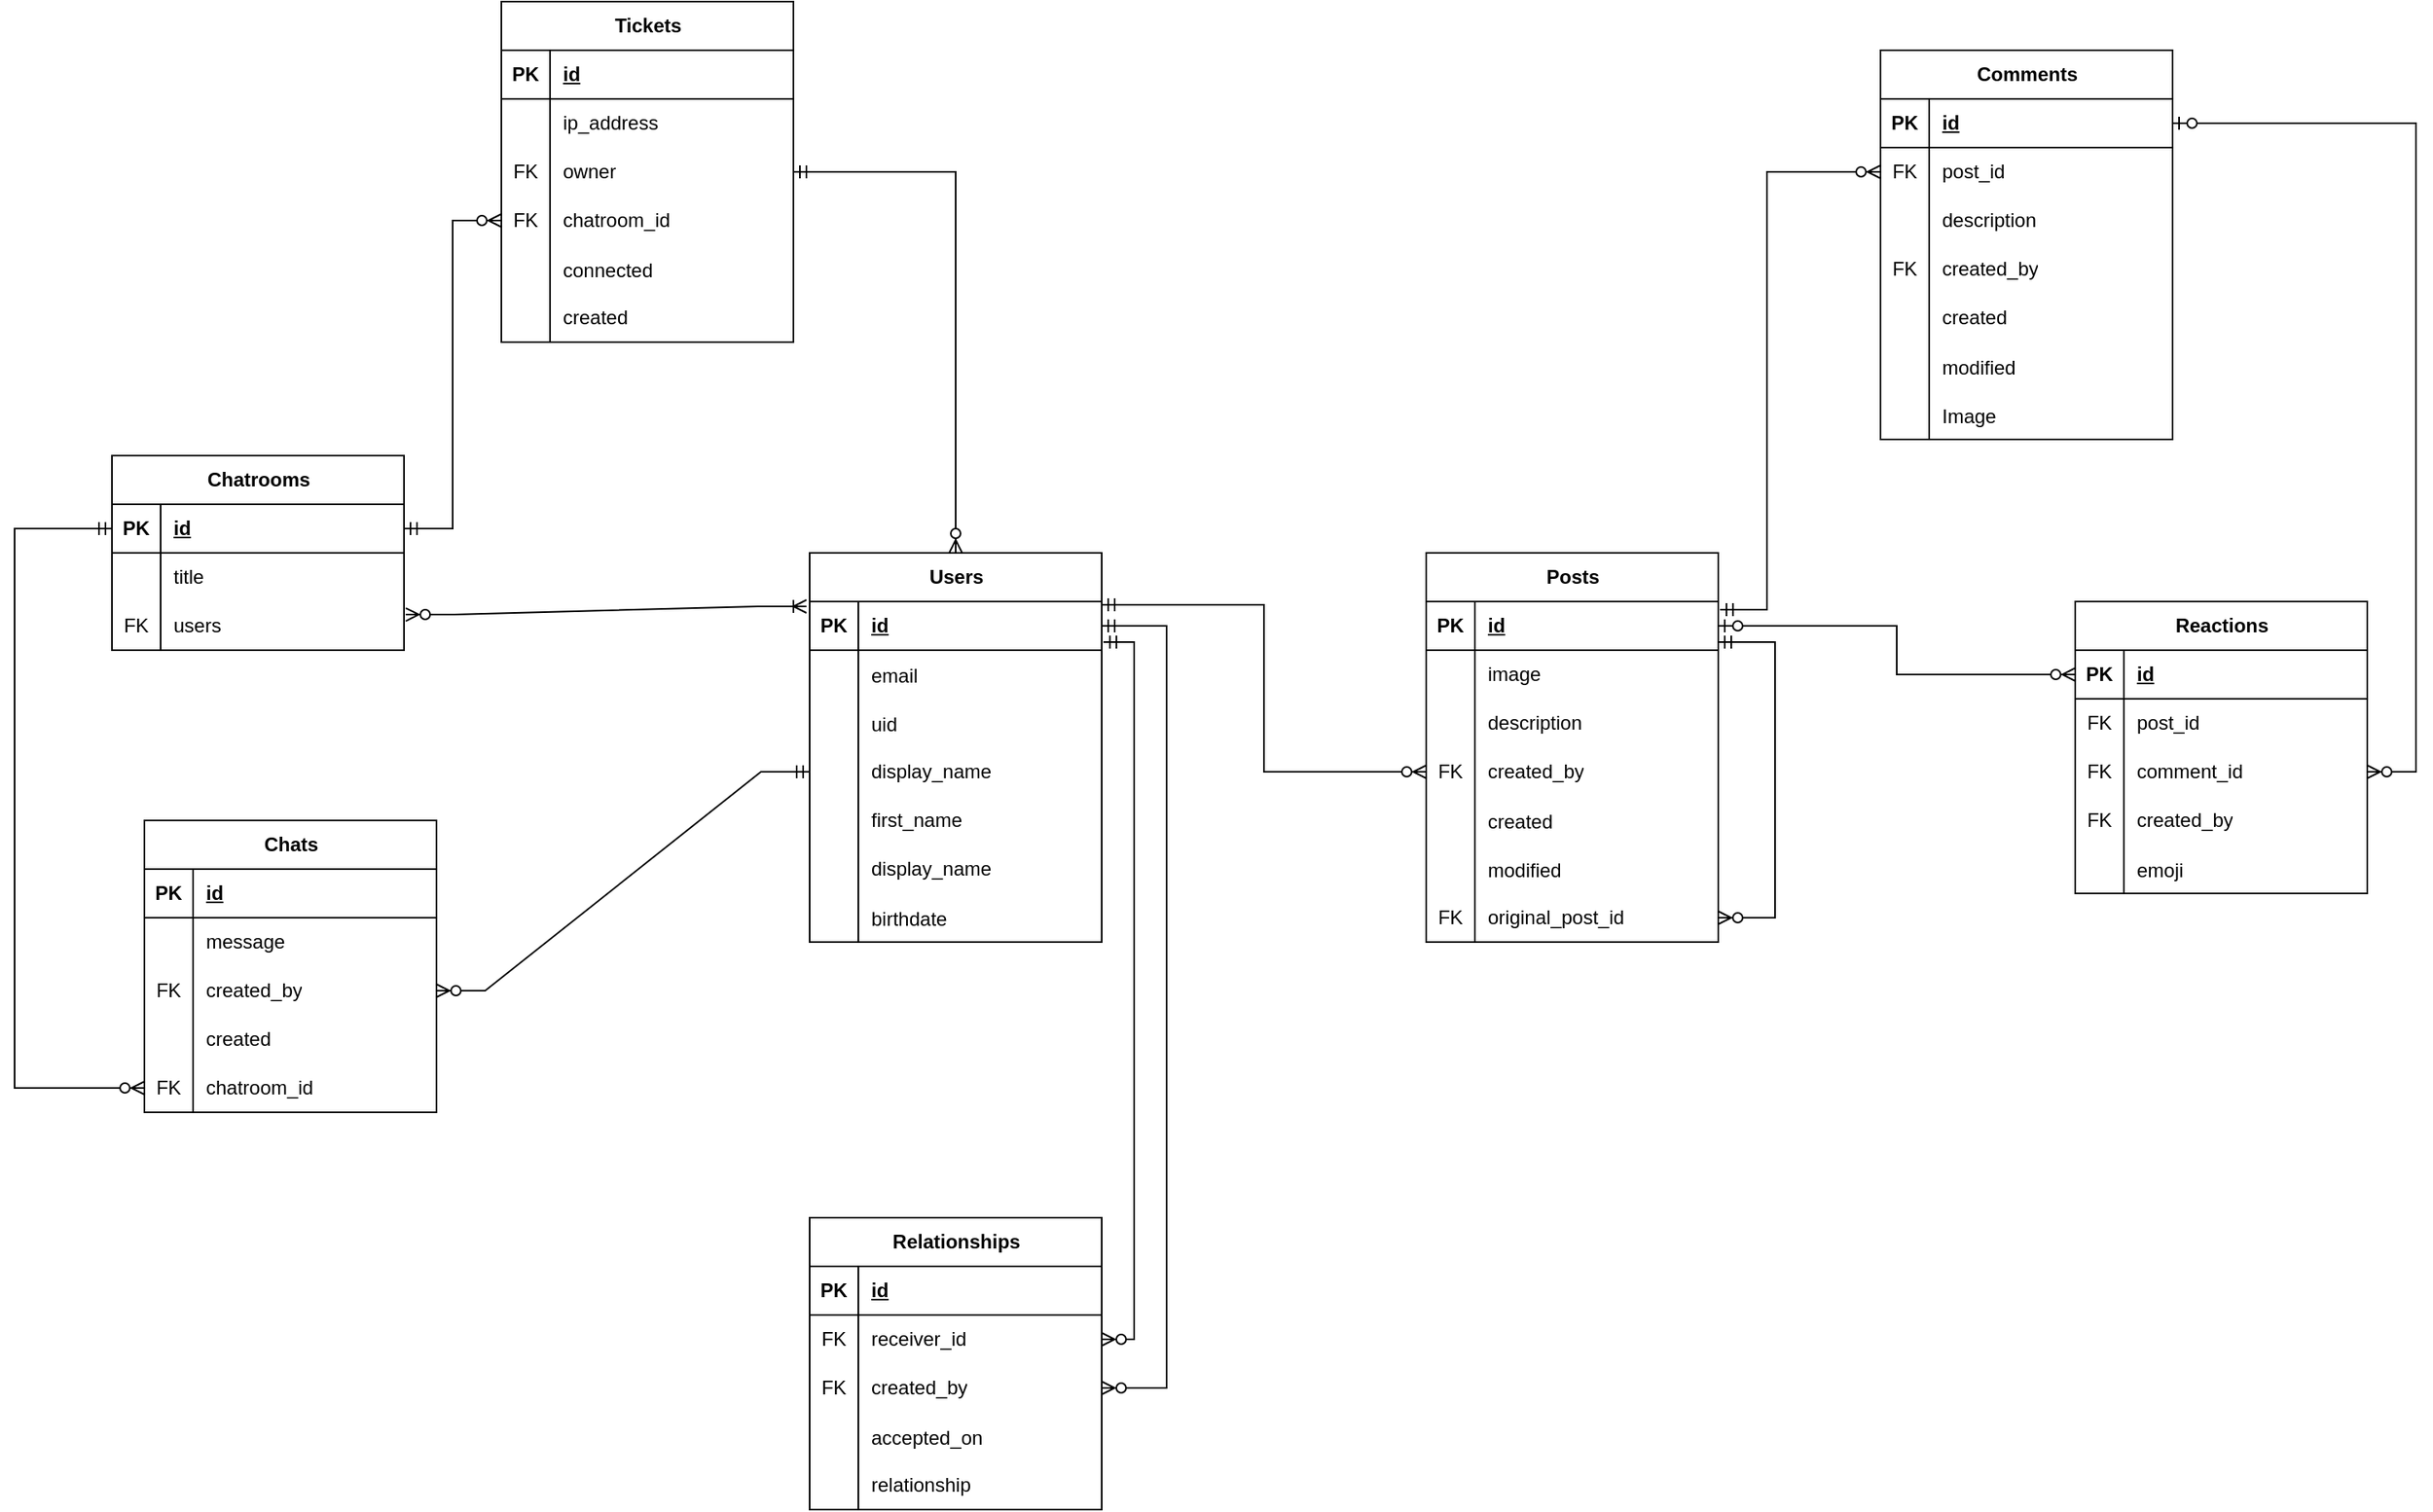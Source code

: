 <mxfile version="22.1.2" type="device">
  <diagram name="Page-1" id="Ls2vxvLF3mPUD2TbKVZc">
    <mxGraphModel dx="2429" dy="1131" grid="1" gridSize="10" guides="1" tooltips="1" connect="1" arrows="1" fold="1" page="1" pageScale="1" pageWidth="827" pageHeight="1169" math="0" shadow="0">
      <root>
        <mxCell id="0" />
        <mxCell id="1" parent="0" />
        <mxCell id="svQ7ZgQsW3y1tHbt9V3D-7" value="Users" style="shape=table;startSize=30;container=1;collapsible=1;childLayout=tableLayout;fixedRows=1;rowLines=0;fontStyle=1;align=center;resizeLast=1;html=1;" parent="1" vertex="1">
          <mxGeometry x="100" y="420" width="180" height="240" as="geometry" />
        </mxCell>
        <mxCell id="svQ7ZgQsW3y1tHbt9V3D-8" value="" style="shape=tableRow;horizontal=0;startSize=0;swimlaneHead=0;swimlaneBody=0;fillColor=none;collapsible=0;dropTarget=0;points=[[0,0.5],[1,0.5]];portConstraint=eastwest;top=0;left=0;right=0;bottom=1;" parent="svQ7ZgQsW3y1tHbt9V3D-7" vertex="1">
          <mxGeometry y="30" width="180" height="30" as="geometry" />
        </mxCell>
        <mxCell id="svQ7ZgQsW3y1tHbt9V3D-9" value="PK" style="shape=partialRectangle;connectable=0;fillColor=none;top=0;left=0;bottom=0;right=0;fontStyle=1;overflow=hidden;whiteSpace=wrap;html=1;" parent="svQ7ZgQsW3y1tHbt9V3D-8" vertex="1">
          <mxGeometry width="30" height="30" as="geometry">
            <mxRectangle width="30" height="30" as="alternateBounds" />
          </mxGeometry>
        </mxCell>
        <mxCell id="svQ7ZgQsW3y1tHbt9V3D-10" value="id" style="shape=partialRectangle;connectable=0;fillColor=none;top=0;left=0;bottom=0;right=0;align=left;spacingLeft=6;fontStyle=5;overflow=hidden;whiteSpace=wrap;html=1;" parent="svQ7ZgQsW3y1tHbt9V3D-8" vertex="1">
          <mxGeometry x="30" width="150" height="30" as="geometry">
            <mxRectangle width="150" height="30" as="alternateBounds" />
          </mxGeometry>
        </mxCell>
        <mxCell id="q0v-x2Xxo6rfgaZJcF8r-1" value="" style="shape=tableRow;horizontal=0;startSize=0;swimlaneHead=0;swimlaneBody=0;fillColor=none;collapsible=0;dropTarget=0;points=[[0,0.5],[1,0.5]];portConstraint=eastwest;top=0;left=0;right=0;bottom=0;" vertex="1" parent="svQ7ZgQsW3y1tHbt9V3D-7">
          <mxGeometry y="60" width="180" height="30" as="geometry" />
        </mxCell>
        <mxCell id="q0v-x2Xxo6rfgaZJcF8r-2" value="" style="shape=partialRectangle;connectable=0;fillColor=none;top=0;left=0;bottom=0;right=0;editable=1;overflow=hidden;" vertex="1" parent="q0v-x2Xxo6rfgaZJcF8r-1">
          <mxGeometry width="30" height="30" as="geometry">
            <mxRectangle width="30" height="30" as="alternateBounds" />
          </mxGeometry>
        </mxCell>
        <mxCell id="q0v-x2Xxo6rfgaZJcF8r-3" value="email" style="shape=partialRectangle;connectable=0;fillColor=none;top=0;left=0;bottom=0;right=0;align=left;spacingLeft=6;overflow=hidden;" vertex="1" parent="q0v-x2Xxo6rfgaZJcF8r-1">
          <mxGeometry x="30" width="150" height="30" as="geometry">
            <mxRectangle width="150" height="30" as="alternateBounds" />
          </mxGeometry>
        </mxCell>
        <mxCell id="q0v-x2Xxo6rfgaZJcF8r-4" value="" style="shape=tableRow;horizontal=0;startSize=0;swimlaneHead=0;swimlaneBody=0;fillColor=none;collapsible=0;dropTarget=0;points=[[0,0.5],[1,0.5]];portConstraint=eastwest;top=0;left=0;right=0;bottom=0;" vertex="1" parent="svQ7ZgQsW3y1tHbt9V3D-7">
          <mxGeometry y="90" width="180" height="30" as="geometry" />
        </mxCell>
        <mxCell id="q0v-x2Xxo6rfgaZJcF8r-5" value="" style="shape=partialRectangle;connectable=0;fillColor=none;top=0;left=0;bottom=0;right=0;editable=1;overflow=hidden;" vertex="1" parent="q0v-x2Xxo6rfgaZJcF8r-4">
          <mxGeometry width="30" height="30" as="geometry">
            <mxRectangle width="30" height="30" as="alternateBounds" />
          </mxGeometry>
        </mxCell>
        <mxCell id="q0v-x2Xxo6rfgaZJcF8r-6" value="uid" style="shape=partialRectangle;connectable=0;fillColor=none;top=0;left=0;bottom=0;right=0;align=left;spacingLeft=6;overflow=hidden;" vertex="1" parent="q0v-x2Xxo6rfgaZJcF8r-4">
          <mxGeometry x="30" width="150" height="30" as="geometry">
            <mxRectangle width="150" height="30" as="alternateBounds" />
          </mxGeometry>
        </mxCell>
        <mxCell id="svQ7ZgQsW3y1tHbt9V3D-11" value="" style="shape=tableRow;horizontal=0;startSize=0;swimlaneHead=0;swimlaneBody=0;fillColor=none;collapsible=0;dropTarget=0;points=[[0,0.5],[1,0.5]];portConstraint=eastwest;top=0;left=0;right=0;bottom=0;" parent="svQ7ZgQsW3y1tHbt9V3D-7" vertex="1">
          <mxGeometry y="120" width="180" height="30" as="geometry" />
        </mxCell>
        <mxCell id="svQ7ZgQsW3y1tHbt9V3D-12" value="" style="shape=partialRectangle;connectable=0;fillColor=none;top=0;left=0;bottom=0;right=0;editable=1;overflow=hidden;whiteSpace=wrap;html=1;" parent="svQ7ZgQsW3y1tHbt9V3D-11" vertex="1">
          <mxGeometry width="30" height="30" as="geometry">
            <mxRectangle width="30" height="30" as="alternateBounds" />
          </mxGeometry>
        </mxCell>
        <mxCell id="svQ7ZgQsW3y1tHbt9V3D-13" value="display_name" style="shape=partialRectangle;connectable=0;fillColor=none;top=0;left=0;bottom=0;right=0;align=left;spacingLeft=6;overflow=hidden;whiteSpace=wrap;html=1;" parent="svQ7ZgQsW3y1tHbt9V3D-11" vertex="1">
          <mxGeometry x="30" width="150" height="30" as="geometry">
            <mxRectangle width="150" height="30" as="alternateBounds" />
          </mxGeometry>
        </mxCell>
        <mxCell id="svQ7ZgQsW3y1tHbt9V3D-14" value="" style="shape=tableRow;horizontal=0;startSize=0;swimlaneHead=0;swimlaneBody=0;fillColor=none;collapsible=0;dropTarget=0;points=[[0,0.5],[1,0.5]];portConstraint=eastwest;top=0;left=0;right=0;bottom=0;" parent="svQ7ZgQsW3y1tHbt9V3D-7" vertex="1">
          <mxGeometry y="150" width="180" height="30" as="geometry" />
        </mxCell>
        <mxCell id="svQ7ZgQsW3y1tHbt9V3D-15" value="" style="shape=partialRectangle;connectable=0;fillColor=none;top=0;left=0;bottom=0;right=0;editable=1;overflow=hidden;whiteSpace=wrap;html=1;" parent="svQ7ZgQsW3y1tHbt9V3D-14" vertex="1">
          <mxGeometry width="30" height="30" as="geometry">
            <mxRectangle width="30" height="30" as="alternateBounds" />
          </mxGeometry>
        </mxCell>
        <mxCell id="svQ7ZgQsW3y1tHbt9V3D-16" value="first_name" style="shape=partialRectangle;connectable=0;fillColor=none;top=0;left=0;bottom=0;right=0;align=left;spacingLeft=6;overflow=hidden;whiteSpace=wrap;html=1;" parent="svQ7ZgQsW3y1tHbt9V3D-14" vertex="1">
          <mxGeometry x="30" width="150" height="30" as="geometry">
            <mxRectangle width="150" height="30" as="alternateBounds" />
          </mxGeometry>
        </mxCell>
        <mxCell id="svQ7ZgQsW3y1tHbt9V3D-17" value="" style="shape=tableRow;horizontal=0;startSize=0;swimlaneHead=0;swimlaneBody=0;fillColor=none;collapsible=0;dropTarget=0;points=[[0,0.5],[1,0.5]];portConstraint=eastwest;top=0;left=0;right=0;bottom=0;" parent="svQ7ZgQsW3y1tHbt9V3D-7" vertex="1">
          <mxGeometry y="180" width="180" height="30" as="geometry" />
        </mxCell>
        <mxCell id="svQ7ZgQsW3y1tHbt9V3D-18" value="" style="shape=partialRectangle;connectable=0;fillColor=none;top=0;left=0;bottom=0;right=0;editable=1;overflow=hidden;whiteSpace=wrap;html=1;" parent="svQ7ZgQsW3y1tHbt9V3D-17" vertex="1">
          <mxGeometry width="30" height="30" as="geometry">
            <mxRectangle width="30" height="30" as="alternateBounds" />
          </mxGeometry>
        </mxCell>
        <mxCell id="svQ7ZgQsW3y1tHbt9V3D-19" value="display_name" style="shape=partialRectangle;connectable=0;fillColor=none;top=0;left=0;bottom=0;right=0;align=left;spacingLeft=6;overflow=hidden;whiteSpace=wrap;html=1;" parent="svQ7ZgQsW3y1tHbt9V3D-17" vertex="1">
          <mxGeometry x="30" width="150" height="30" as="geometry">
            <mxRectangle width="150" height="30" as="alternateBounds" />
          </mxGeometry>
        </mxCell>
        <mxCell id="svQ7ZgQsW3y1tHbt9V3D-85" value="" style="shape=tableRow;horizontal=0;startSize=0;swimlaneHead=0;swimlaneBody=0;fillColor=none;collapsible=0;dropTarget=0;points=[[0,0.5],[1,0.5]];portConstraint=eastwest;top=0;left=0;right=0;bottom=0;" parent="svQ7ZgQsW3y1tHbt9V3D-7" vertex="1">
          <mxGeometry y="210" width="180" height="30" as="geometry" />
        </mxCell>
        <mxCell id="svQ7ZgQsW3y1tHbt9V3D-86" value="" style="shape=partialRectangle;connectable=0;fillColor=none;top=0;left=0;bottom=0;right=0;editable=1;overflow=hidden;" parent="svQ7ZgQsW3y1tHbt9V3D-85" vertex="1">
          <mxGeometry width="30" height="30" as="geometry">
            <mxRectangle width="30" height="30" as="alternateBounds" />
          </mxGeometry>
        </mxCell>
        <mxCell id="svQ7ZgQsW3y1tHbt9V3D-87" value="birthdate" style="shape=partialRectangle;connectable=0;fillColor=none;top=0;left=0;bottom=0;right=0;align=left;spacingLeft=6;overflow=hidden;" parent="svQ7ZgQsW3y1tHbt9V3D-85" vertex="1">
          <mxGeometry x="30" width="150" height="30" as="geometry">
            <mxRectangle width="150" height="30" as="alternateBounds" />
          </mxGeometry>
        </mxCell>
        <mxCell id="svQ7ZgQsW3y1tHbt9V3D-20" value="Posts" style="shape=table;startSize=30;container=1;collapsible=1;childLayout=tableLayout;fixedRows=1;rowLines=0;fontStyle=1;align=center;resizeLast=1;html=1;" parent="1" vertex="1">
          <mxGeometry x="480" y="420" width="180" height="240" as="geometry" />
        </mxCell>
        <mxCell id="svQ7ZgQsW3y1tHbt9V3D-21" value="" style="shape=tableRow;horizontal=0;startSize=0;swimlaneHead=0;swimlaneBody=0;fillColor=none;collapsible=0;dropTarget=0;points=[[0,0.5],[1,0.5]];portConstraint=eastwest;top=0;left=0;right=0;bottom=1;" parent="svQ7ZgQsW3y1tHbt9V3D-20" vertex="1">
          <mxGeometry y="30" width="180" height="30" as="geometry" />
        </mxCell>
        <mxCell id="svQ7ZgQsW3y1tHbt9V3D-22" value="PK" style="shape=partialRectangle;connectable=0;fillColor=none;top=0;left=0;bottom=0;right=0;fontStyle=1;overflow=hidden;whiteSpace=wrap;html=1;" parent="svQ7ZgQsW3y1tHbt9V3D-21" vertex="1">
          <mxGeometry width="30" height="30" as="geometry">
            <mxRectangle width="30" height="30" as="alternateBounds" />
          </mxGeometry>
        </mxCell>
        <mxCell id="svQ7ZgQsW3y1tHbt9V3D-23" value="id" style="shape=partialRectangle;connectable=0;fillColor=none;top=0;left=0;bottom=0;right=0;align=left;spacingLeft=6;fontStyle=5;overflow=hidden;whiteSpace=wrap;html=1;" parent="svQ7ZgQsW3y1tHbt9V3D-21" vertex="1">
          <mxGeometry x="30" width="150" height="30" as="geometry">
            <mxRectangle width="150" height="30" as="alternateBounds" />
          </mxGeometry>
        </mxCell>
        <mxCell id="svQ7ZgQsW3y1tHbt9V3D-24" value="" style="shape=tableRow;horizontal=0;startSize=0;swimlaneHead=0;swimlaneBody=0;fillColor=none;collapsible=0;dropTarget=0;points=[[0,0.5],[1,0.5]];portConstraint=eastwest;top=0;left=0;right=0;bottom=0;" parent="svQ7ZgQsW3y1tHbt9V3D-20" vertex="1">
          <mxGeometry y="60" width="180" height="30" as="geometry" />
        </mxCell>
        <mxCell id="svQ7ZgQsW3y1tHbt9V3D-25" value="" style="shape=partialRectangle;connectable=0;fillColor=none;top=0;left=0;bottom=0;right=0;editable=1;overflow=hidden;whiteSpace=wrap;html=1;" parent="svQ7ZgQsW3y1tHbt9V3D-24" vertex="1">
          <mxGeometry width="30" height="30" as="geometry">
            <mxRectangle width="30" height="30" as="alternateBounds" />
          </mxGeometry>
        </mxCell>
        <mxCell id="svQ7ZgQsW3y1tHbt9V3D-26" value="image" style="shape=partialRectangle;connectable=0;fillColor=none;top=0;left=0;bottom=0;right=0;align=left;spacingLeft=6;overflow=hidden;whiteSpace=wrap;html=1;" parent="svQ7ZgQsW3y1tHbt9V3D-24" vertex="1">
          <mxGeometry x="30" width="150" height="30" as="geometry">
            <mxRectangle width="150" height="30" as="alternateBounds" />
          </mxGeometry>
        </mxCell>
        <mxCell id="svQ7ZgQsW3y1tHbt9V3D-27" value="" style="shape=tableRow;horizontal=0;startSize=0;swimlaneHead=0;swimlaneBody=0;fillColor=none;collapsible=0;dropTarget=0;points=[[0,0.5],[1,0.5]];portConstraint=eastwest;top=0;left=0;right=0;bottom=0;" parent="svQ7ZgQsW3y1tHbt9V3D-20" vertex="1">
          <mxGeometry y="90" width="180" height="30" as="geometry" />
        </mxCell>
        <mxCell id="svQ7ZgQsW3y1tHbt9V3D-28" value="" style="shape=partialRectangle;connectable=0;fillColor=none;top=0;left=0;bottom=0;right=0;editable=1;overflow=hidden;whiteSpace=wrap;html=1;" parent="svQ7ZgQsW3y1tHbt9V3D-27" vertex="1">
          <mxGeometry width="30" height="30" as="geometry">
            <mxRectangle width="30" height="30" as="alternateBounds" />
          </mxGeometry>
        </mxCell>
        <mxCell id="svQ7ZgQsW3y1tHbt9V3D-29" value="description" style="shape=partialRectangle;connectable=0;fillColor=none;top=0;left=0;bottom=0;right=0;align=left;spacingLeft=6;overflow=hidden;whiteSpace=wrap;html=1;" parent="svQ7ZgQsW3y1tHbt9V3D-27" vertex="1">
          <mxGeometry x="30" width="150" height="30" as="geometry">
            <mxRectangle width="150" height="30" as="alternateBounds" />
          </mxGeometry>
        </mxCell>
        <mxCell id="svQ7ZgQsW3y1tHbt9V3D-103" value="" style="shape=tableRow;horizontal=0;startSize=0;swimlaneHead=0;swimlaneBody=0;fillColor=none;collapsible=0;dropTarget=0;points=[[0,0.5],[1,0.5]];portConstraint=eastwest;top=0;left=0;right=0;bottom=0;" parent="svQ7ZgQsW3y1tHbt9V3D-20" vertex="1">
          <mxGeometry y="120" width="180" height="30" as="geometry" />
        </mxCell>
        <mxCell id="svQ7ZgQsW3y1tHbt9V3D-104" value="FK" style="shape=partialRectangle;connectable=0;fillColor=none;top=0;left=0;bottom=0;right=0;fontStyle=0;overflow=hidden;whiteSpace=wrap;html=1;" parent="svQ7ZgQsW3y1tHbt9V3D-103" vertex="1">
          <mxGeometry width="30" height="30" as="geometry">
            <mxRectangle width="30" height="30" as="alternateBounds" />
          </mxGeometry>
        </mxCell>
        <mxCell id="svQ7ZgQsW3y1tHbt9V3D-105" value="created_by" style="shape=partialRectangle;connectable=0;fillColor=none;top=0;left=0;bottom=0;right=0;align=left;spacingLeft=6;fontStyle=0;overflow=hidden;whiteSpace=wrap;html=1;" parent="svQ7ZgQsW3y1tHbt9V3D-103" vertex="1">
          <mxGeometry x="30" width="150" height="30" as="geometry">
            <mxRectangle width="150" height="30" as="alternateBounds" />
          </mxGeometry>
        </mxCell>
        <mxCell id="svQ7ZgQsW3y1tHbt9V3D-113" value="" style="shape=tableRow;horizontal=0;startSize=0;swimlaneHead=0;swimlaneBody=0;fillColor=none;collapsible=0;dropTarget=0;points=[[0,0.5],[1,0.5]];portConstraint=eastwest;top=0;left=0;right=0;bottom=0;" parent="svQ7ZgQsW3y1tHbt9V3D-20" vertex="1">
          <mxGeometry y="150" width="180" height="30" as="geometry" />
        </mxCell>
        <mxCell id="svQ7ZgQsW3y1tHbt9V3D-114" value="" style="shape=partialRectangle;connectable=0;fillColor=none;top=0;left=0;bottom=0;right=0;editable=1;overflow=hidden;" parent="svQ7ZgQsW3y1tHbt9V3D-113" vertex="1">
          <mxGeometry width="30" height="30" as="geometry">
            <mxRectangle width="30" height="30" as="alternateBounds" />
          </mxGeometry>
        </mxCell>
        <mxCell id="svQ7ZgQsW3y1tHbt9V3D-115" value="created" style="shape=partialRectangle;connectable=0;fillColor=none;top=0;left=0;bottom=0;right=0;align=left;spacingLeft=6;overflow=hidden;" parent="svQ7ZgQsW3y1tHbt9V3D-113" vertex="1">
          <mxGeometry x="30" width="150" height="30" as="geometry">
            <mxRectangle width="150" height="30" as="alternateBounds" />
          </mxGeometry>
        </mxCell>
        <mxCell id="svQ7ZgQsW3y1tHbt9V3D-116" value="" style="shape=tableRow;horizontal=0;startSize=0;swimlaneHead=0;swimlaneBody=0;fillColor=none;collapsible=0;dropTarget=0;points=[[0,0.5],[1,0.5]];portConstraint=eastwest;top=0;left=0;right=0;bottom=0;" parent="svQ7ZgQsW3y1tHbt9V3D-20" vertex="1">
          <mxGeometry y="180" width="180" height="30" as="geometry" />
        </mxCell>
        <mxCell id="svQ7ZgQsW3y1tHbt9V3D-117" value="" style="shape=partialRectangle;connectable=0;fillColor=none;top=0;left=0;bottom=0;right=0;editable=1;overflow=hidden;" parent="svQ7ZgQsW3y1tHbt9V3D-116" vertex="1">
          <mxGeometry width="30" height="30" as="geometry">
            <mxRectangle width="30" height="30" as="alternateBounds" />
          </mxGeometry>
        </mxCell>
        <mxCell id="svQ7ZgQsW3y1tHbt9V3D-118" value="modified" style="shape=partialRectangle;connectable=0;fillColor=none;top=0;left=0;bottom=0;right=0;align=left;spacingLeft=6;overflow=hidden;" parent="svQ7ZgQsW3y1tHbt9V3D-116" vertex="1">
          <mxGeometry x="30" width="150" height="30" as="geometry">
            <mxRectangle width="150" height="30" as="alternateBounds" />
          </mxGeometry>
        </mxCell>
        <mxCell id="vN83RF1Jia2R7URb5gp9-1" value="" style="shape=tableRow;horizontal=0;startSize=0;swimlaneHead=0;swimlaneBody=0;fillColor=none;collapsible=0;dropTarget=0;points=[[0,0.5],[1,0.5]];portConstraint=eastwest;top=0;left=0;right=0;bottom=0;" parent="svQ7ZgQsW3y1tHbt9V3D-20" vertex="1">
          <mxGeometry y="210" width="180" height="30" as="geometry" />
        </mxCell>
        <mxCell id="vN83RF1Jia2R7URb5gp9-2" value="FK" style="shape=partialRectangle;connectable=0;fillColor=none;top=0;left=0;bottom=0;right=0;fontStyle=0;overflow=hidden;whiteSpace=wrap;html=1;" parent="vN83RF1Jia2R7URb5gp9-1" vertex="1">
          <mxGeometry width="30" height="30" as="geometry">
            <mxRectangle width="30" height="30" as="alternateBounds" />
          </mxGeometry>
        </mxCell>
        <mxCell id="vN83RF1Jia2R7URb5gp9-3" value="original_post_id" style="shape=partialRectangle;connectable=0;fillColor=none;top=0;left=0;bottom=0;right=0;align=left;spacingLeft=6;fontStyle=0;overflow=hidden;whiteSpace=wrap;html=1;" parent="vN83RF1Jia2R7URb5gp9-1" vertex="1">
          <mxGeometry x="30" width="150" height="30" as="geometry">
            <mxRectangle width="150" height="30" as="alternateBounds" />
          </mxGeometry>
        </mxCell>
        <mxCell id="vN83RF1Jia2R7URb5gp9-4" value="" style="fontSize=12;html=1;endArrow=ERzeroToMany;startArrow=ERmandOne;rounded=0;exitX=1;exitY=0.833;exitDx=0;exitDy=0;edgeStyle=elbowEdgeStyle;entryX=1;entryY=0.5;entryDx=0;entryDy=0;exitPerimeter=0;" parent="svQ7ZgQsW3y1tHbt9V3D-20" source="svQ7ZgQsW3y1tHbt9V3D-21" target="vN83RF1Jia2R7URb5gp9-1" edge="1">
          <mxGeometry width="100" height="100" relative="1" as="geometry">
            <mxPoint x="175" y="60" as="sourcePoint" />
            <mxPoint x="310" y="130" as="targetPoint" />
            <Array as="points">
              <mxPoint x="215" y="140" />
            </Array>
          </mxGeometry>
        </mxCell>
        <mxCell id="svQ7ZgQsW3y1tHbt9V3D-33" value="Relationships" style="shape=table;startSize=30;container=1;collapsible=1;childLayout=tableLayout;fixedRows=1;rowLines=0;fontStyle=1;align=center;resizeLast=1;html=1;" parent="1" vertex="1">
          <mxGeometry x="100" y="830" width="180" height="180" as="geometry" />
        </mxCell>
        <mxCell id="svQ7ZgQsW3y1tHbt9V3D-34" value="" style="shape=tableRow;horizontal=0;startSize=0;swimlaneHead=0;swimlaneBody=0;fillColor=none;collapsible=0;dropTarget=0;points=[[0,0.5],[1,0.5]];portConstraint=eastwest;top=0;left=0;right=0;bottom=1;" parent="svQ7ZgQsW3y1tHbt9V3D-33" vertex="1">
          <mxGeometry y="30" width="180" height="30" as="geometry" />
        </mxCell>
        <mxCell id="svQ7ZgQsW3y1tHbt9V3D-35" value="PK" style="shape=partialRectangle;connectable=0;fillColor=none;top=0;left=0;bottom=0;right=0;fontStyle=1;overflow=hidden;whiteSpace=wrap;html=1;" parent="svQ7ZgQsW3y1tHbt9V3D-34" vertex="1">
          <mxGeometry width="30" height="30" as="geometry">
            <mxRectangle width="30" height="30" as="alternateBounds" />
          </mxGeometry>
        </mxCell>
        <mxCell id="svQ7ZgQsW3y1tHbt9V3D-36" value="id" style="shape=partialRectangle;connectable=0;fillColor=none;top=0;left=0;bottom=0;right=0;align=left;spacingLeft=6;fontStyle=5;overflow=hidden;whiteSpace=wrap;html=1;" parent="svQ7ZgQsW3y1tHbt9V3D-34" vertex="1">
          <mxGeometry x="30" width="150" height="30" as="geometry">
            <mxRectangle width="150" height="30" as="alternateBounds" />
          </mxGeometry>
        </mxCell>
        <mxCell id="svQ7ZgQsW3y1tHbt9V3D-91" value="" style="shape=tableRow;horizontal=0;startSize=0;swimlaneHead=0;swimlaneBody=0;fillColor=none;collapsible=0;dropTarget=0;points=[[0,0.5],[1,0.5]];portConstraint=eastwest;top=0;left=0;right=0;bottom=0;" parent="svQ7ZgQsW3y1tHbt9V3D-33" vertex="1">
          <mxGeometry y="60" width="180" height="30" as="geometry" />
        </mxCell>
        <mxCell id="svQ7ZgQsW3y1tHbt9V3D-92" value="FK" style="shape=partialRectangle;connectable=0;fillColor=none;top=0;left=0;bottom=0;right=0;fontStyle=0;overflow=hidden;whiteSpace=wrap;html=1;" parent="svQ7ZgQsW3y1tHbt9V3D-91" vertex="1">
          <mxGeometry width="30" height="30" as="geometry">
            <mxRectangle width="30" height="30" as="alternateBounds" />
          </mxGeometry>
        </mxCell>
        <mxCell id="svQ7ZgQsW3y1tHbt9V3D-93" value="receiver_id" style="shape=partialRectangle;connectable=0;fillColor=none;top=0;left=0;bottom=0;right=0;align=left;spacingLeft=6;fontStyle=0;overflow=hidden;whiteSpace=wrap;html=1;" parent="svQ7ZgQsW3y1tHbt9V3D-91" vertex="1">
          <mxGeometry x="30" width="150" height="30" as="geometry">
            <mxRectangle width="150" height="30" as="alternateBounds" />
          </mxGeometry>
        </mxCell>
        <mxCell id="svQ7ZgQsW3y1tHbt9V3D-94" value="" style="shape=tableRow;horizontal=0;startSize=0;swimlaneHead=0;swimlaneBody=0;fillColor=none;collapsible=0;dropTarget=0;points=[[0,0.5],[1,0.5]];portConstraint=eastwest;top=0;left=0;right=0;bottom=0;" parent="svQ7ZgQsW3y1tHbt9V3D-33" vertex="1">
          <mxGeometry y="90" width="180" height="30" as="geometry" />
        </mxCell>
        <mxCell id="svQ7ZgQsW3y1tHbt9V3D-95" value="FK" style="shape=partialRectangle;connectable=0;fillColor=none;top=0;left=0;bottom=0;right=0;fontStyle=0;overflow=hidden;whiteSpace=wrap;html=1;" parent="svQ7ZgQsW3y1tHbt9V3D-94" vertex="1">
          <mxGeometry width="30" height="30" as="geometry">
            <mxRectangle width="30" height="30" as="alternateBounds" />
          </mxGeometry>
        </mxCell>
        <mxCell id="svQ7ZgQsW3y1tHbt9V3D-96" value="created_by" style="shape=partialRectangle;connectable=0;fillColor=none;top=0;left=0;bottom=0;right=0;align=left;spacingLeft=6;fontStyle=0;overflow=hidden;whiteSpace=wrap;html=1;" parent="svQ7ZgQsW3y1tHbt9V3D-94" vertex="1">
          <mxGeometry x="30" width="150" height="30" as="geometry">
            <mxRectangle width="150" height="30" as="alternateBounds" />
          </mxGeometry>
        </mxCell>
        <mxCell id="svQ7ZgQsW3y1tHbt9V3D-110" value="" style="shape=tableRow;horizontal=0;startSize=0;swimlaneHead=0;swimlaneBody=0;fillColor=none;collapsible=0;dropTarget=0;points=[[0,0.5],[1,0.5]];portConstraint=eastwest;top=0;left=0;right=0;bottom=0;" parent="svQ7ZgQsW3y1tHbt9V3D-33" vertex="1">
          <mxGeometry y="120" width="180" height="30" as="geometry" />
        </mxCell>
        <mxCell id="svQ7ZgQsW3y1tHbt9V3D-111" value="" style="shape=partialRectangle;connectable=0;fillColor=none;top=0;left=0;bottom=0;right=0;editable=1;overflow=hidden;" parent="svQ7ZgQsW3y1tHbt9V3D-110" vertex="1">
          <mxGeometry width="30" height="30" as="geometry">
            <mxRectangle width="30" height="30" as="alternateBounds" />
          </mxGeometry>
        </mxCell>
        <mxCell id="svQ7ZgQsW3y1tHbt9V3D-112" value="accepted_on" style="shape=partialRectangle;connectable=0;fillColor=none;top=0;left=0;bottom=0;right=0;align=left;spacingLeft=6;overflow=hidden;" parent="svQ7ZgQsW3y1tHbt9V3D-110" vertex="1">
          <mxGeometry x="30" width="150" height="30" as="geometry">
            <mxRectangle width="150" height="30" as="alternateBounds" />
          </mxGeometry>
        </mxCell>
        <mxCell id="svQ7ZgQsW3y1tHbt9V3D-43" value="" style="shape=tableRow;horizontal=0;startSize=0;swimlaneHead=0;swimlaneBody=0;fillColor=none;collapsible=0;dropTarget=0;points=[[0,0.5],[1,0.5]];portConstraint=eastwest;top=0;left=0;right=0;bottom=0;" parent="svQ7ZgQsW3y1tHbt9V3D-33" vertex="1">
          <mxGeometry y="150" width="180" height="30" as="geometry" />
        </mxCell>
        <mxCell id="svQ7ZgQsW3y1tHbt9V3D-44" value="" style="shape=partialRectangle;connectable=0;fillColor=none;top=0;left=0;bottom=0;right=0;editable=1;overflow=hidden;whiteSpace=wrap;html=1;" parent="svQ7ZgQsW3y1tHbt9V3D-43" vertex="1">
          <mxGeometry width="30" height="30" as="geometry">
            <mxRectangle width="30" height="30" as="alternateBounds" />
          </mxGeometry>
        </mxCell>
        <mxCell id="svQ7ZgQsW3y1tHbt9V3D-45" value="relationship" style="shape=partialRectangle;connectable=0;fillColor=none;top=0;left=0;bottom=0;right=0;align=left;spacingLeft=6;overflow=hidden;whiteSpace=wrap;html=1;" parent="svQ7ZgQsW3y1tHbt9V3D-43" vertex="1">
          <mxGeometry x="30" width="150" height="30" as="geometry">
            <mxRectangle width="150" height="30" as="alternateBounds" />
          </mxGeometry>
        </mxCell>
        <mxCell id="svQ7ZgQsW3y1tHbt9V3D-46" value="Comments" style="shape=table;startSize=30;container=1;collapsible=1;childLayout=tableLayout;fixedRows=1;rowLines=0;fontStyle=1;align=center;resizeLast=1;html=1;" parent="1" vertex="1">
          <mxGeometry x="760" y="110" width="180" height="240" as="geometry" />
        </mxCell>
        <mxCell id="svQ7ZgQsW3y1tHbt9V3D-47" value="" style="shape=tableRow;horizontal=0;startSize=0;swimlaneHead=0;swimlaneBody=0;fillColor=none;collapsible=0;dropTarget=0;points=[[0,0.5],[1,0.5]];portConstraint=eastwest;top=0;left=0;right=0;bottom=1;" parent="svQ7ZgQsW3y1tHbt9V3D-46" vertex="1">
          <mxGeometry y="30" width="180" height="30" as="geometry" />
        </mxCell>
        <mxCell id="svQ7ZgQsW3y1tHbt9V3D-48" value="PK" style="shape=partialRectangle;connectable=0;fillColor=none;top=0;left=0;bottom=0;right=0;fontStyle=1;overflow=hidden;whiteSpace=wrap;html=1;" parent="svQ7ZgQsW3y1tHbt9V3D-47" vertex="1">
          <mxGeometry width="30" height="30" as="geometry">
            <mxRectangle width="30" height="30" as="alternateBounds" />
          </mxGeometry>
        </mxCell>
        <mxCell id="svQ7ZgQsW3y1tHbt9V3D-49" value="id" style="shape=partialRectangle;connectable=0;fillColor=none;top=0;left=0;bottom=0;right=0;align=left;spacingLeft=6;fontStyle=5;overflow=hidden;whiteSpace=wrap;html=1;" parent="svQ7ZgQsW3y1tHbt9V3D-47" vertex="1">
          <mxGeometry x="30" width="150" height="30" as="geometry">
            <mxRectangle width="150" height="30" as="alternateBounds" />
          </mxGeometry>
        </mxCell>
        <mxCell id="svQ7ZgQsW3y1tHbt9V3D-119" value="" style="shape=tableRow;horizontal=0;startSize=0;swimlaneHead=0;swimlaneBody=0;fillColor=none;collapsible=0;dropTarget=0;points=[[0,0.5],[1,0.5]];portConstraint=eastwest;top=0;left=0;right=0;bottom=0;" parent="svQ7ZgQsW3y1tHbt9V3D-46" vertex="1">
          <mxGeometry y="60" width="180" height="30" as="geometry" />
        </mxCell>
        <mxCell id="svQ7ZgQsW3y1tHbt9V3D-120" value="FK" style="shape=partialRectangle;connectable=0;fillColor=none;top=0;left=0;bottom=0;right=0;fontStyle=0;overflow=hidden;whiteSpace=wrap;html=1;" parent="svQ7ZgQsW3y1tHbt9V3D-119" vertex="1">
          <mxGeometry width="30" height="30" as="geometry">
            <mxRectangle width="30" height="30" as="alternateBounds" />
          </mxGeometry>
        </mxCell>
        <mxCell id="svQ7ZgQsW3y1tHbt9V3D-121" value="post_id" style="shape=partialRectangle;connectable=0;fillColor=none;top=0;left=0;bottom=0;right=0;align=left;spacingLeft=6;fontStyle=0;overflow=hidden;whiteSpace=wrap;html=1;" parent="svQ7ZgQsW3y1tHbt9V3D-119" vertex="1">
          <mxGeometry x="30" width="150" height="30" as="geometry">
            <mxRectangle width="150" height="30" as="alternateBounds" />
          </mxGeometry>
        </mxCell>
        <mxCell id="svQ7ZgQsW3y1tHbt9V3D-53" value="" style="shape=tableRow;horizontal=0;startSize=0;swimlaneHead=0;swimlaneBody=0;fillColor=none;collapsible=0;dropTarget=0;points=[[0,0.5],[1,0.5]];portConstraint=eastwest;top=0;left=0;right=0;bottom=0;" parent="svQ7ZgQsW3y1tHbt9V3D-46" vertex="1">
          <mxGeometry y="90" width="180" height="30" as="geometry" />
        </mxCell>
        <mxCell id="svQ7ZgQsW3y1tHbt9V3D-54" value="" style="shape=partialRectangle;connectable=0;fillColor=none;top=0;left=0;bottom=0;right=0;editable=1;overflow=hidden;whiteSpace=wrap;html=1;" parent="svQ7ZgQsW3y1tHbt9V3D-53" vertex="1">
          <mxGeometry width="30" height="30" as="geometry">
            <mxRectangle width="30" height="30" as="alternateBounds" />
          </mxGeometry>
        </mxCell>
        <mxCell id="svQ7ZgQsW3y1tHbt9V3D-55" value="description" style="shape=partialRectangle;connectable=0;fillColor=none;top=0;left=0;bottom=0;right=0;align=left;spacingLeft=6;overflow=hidden;whiteSpace=wrap;html=1;" parent="svQ7ZgQsW3y1tHbt9V3D-53" vertex="1">
          <mxGeometry x="30" width="150" height="30" as="geometry">
            <mxRectangle width="150" height="30" as="alternateBounds" />
          </mxGeometry>
        </mxCell>
        <mxCell id="svQ7ZgQsW3y1tHbt9V3D-125" value="" style="shape=tableRow;horizontal=0;startSize=0;swimlaneHead=0;swimlaneBody=0;fillColor=none;collapsible=0;dropTarget=0;points=[[0,0.5],[1,0.5]];portConstraint=eastwest;top=0;left=0;right=0;bottom=0;" parent="svQ7ZgQsW3y1tHbt9V3D-46" vertex="1">
          <mxGeometry y="120" width="180" height="30" as="geometry" />
        </mxCell>
        <mxCell id="svQ7ZgQsW3y1tHbt9V3D-126" value="FK" style="shape=partialRectangle;connectable=0;fillColor=none;top=0;left=0;bottom=0;right=0;fontStyle=0;overflow=hidden;whiteSpace=wrap;html=1;" parent="svQ7ZgQsW3y1tHbt9V3D-125" vertex="1">
          <mxGeometry width="30" height="30" as="geometry">
            <mxRectangle width="30" height="30" as="alternateBounds" />
          </mxGeometry>
        </mxCell>
        <mxCell id="svQ7ZgQsW3y1tHbt9V3D-127" value="created_by" style="shape=partialRectangle;connectable=0;fillColor=none;top=0;left=0;bottom=0;right=0;align=left;spacingLeft=6;fontStyle=0;overflow=hidden;whiteSpace=wrap;html=1;" parent="svQ7ZgQsW3y1tHbt9V3D-125" vertex="1">
          <mxGeometry x="30" width="150" height="30" as="geometry">
            <mxRectangle width="150" height="30" as="alternateBounds" />
          </mxGeometry>
        </mxCell>
        <mxCell id="svQ7ZgQsW3y1tHbt9V3D-56" value="" style="shape=tableRow;horizontal=0;startSize=0;swimlaneHead=0;swimlaneBody=0;fillColor=none;collapsible=0;dropTarget=0;points=[[0,0.5],[1,0.5]];portConstraint=eastwest;top=0;left=0;right=0;bottom=0;" parent="svQ7ZgQsW3y1tHbt9V3D-46" vertex="1">
          <mxGeometry y="150" width="180" height="30" as="geometry" />
        </mxCell>
        <mxCell id="svQ7ZgQsW3y1tHbt9V3D-57" value="" style="shape=partialRectangle;connectable=0;fillColor=none;top=0;left=0;bottom=0;right=0;editable=1;overflow=hidden;whiteSpace=wrap;html=1;" parent="svQ7ZgQsW3y1tHbt9V3D-56" vertex="1">
          <mxGeometry width="30" height="30" as="geometry">
            <mxRectangle width="30" height="30" as="alternateBounds" />
          </mxGeometry>
        </mxCell>
        <mxCell id="svQ7ZgQsW3y1tHbt9V3D-58" value="created" style="shape=partialRectangle;connectable=0;fillColor=none;top=0;left=0;bottom=0;right=0;align=left;spacingLeft=6;overflow=hidden;whiteSpace=wrap;html=1;" parent="svQ7ZgQsW3y1tHbt9V3D-56" vertex="1">
          <mxGeometry x="30" width="150" height="30" as="geometry">
            <mxRectangle width="150" height="30" as="alternateBounds" />
          </mxGeometry>
        </mxCell>
        <mxCell id="svQ7ZgQsW3y1tHbt9V3D-122" value="" style="shape=tableRow;horizontal=0;startSize=0;swimlaneHead=0;swimlaneBody=0;fillColor=none;collapsible=0;dropTarget=0;points=[[0,0.5],[1,0.5]];portConstraint=eastwest;top=0;left=0;right=0;bottom=0;" parent="svQ7ZgQsW3y1tHbt9V3D-46" vertex="1">
          <mxGeometry y="180" width="180" height="30" as="geometry" />
        </mxCell>
        <mxCell id="svQ7ZgQsW3y1tHbt9V3D-123" value="" style="shape=partialRectangle;connectable=0;fillColor=none;top=0;left=0;bottom=0;right=0;editable=1;overflow=hidden;" parent="svQ7ZgQsW3y1tHbt9V3D-122" vertex="1">
          <mxGeometry width="30" height="30" as="geometry">
            <mxRectangle width="30" height="30" as="alternateBounds" />
          </mxGeometry>
        </mxCell>
        <mxCell id="svQ7ZgQsW3y1tHbt9V3D-124" value="modified" style="shape=partialRectangle;connectable=0;fillColor=none;top=0;left=0;bottom=0;right=0;align=left;spacingLeft=6;overflow=hidden;" parent="svQ7ZgQsW3y1tHbt9V3D-122" vertex="1">
          <mxGeometry x="30" width="150" height="30" as="geometry">
            <mxRectangle width="150" height="30" as="alternateBounds" />
          </mxGeometry>
        </mxCell>
        <mxCell id="svQ7ZgQsW3y1tHbt9V3D-128" value="" style="shape=tableRow;horizontal=0;startSize=0;swimlaneHead=0;swimlaneBody=0;fillColor=none;collapsible=0;dropTarget=0;points=[[0,0.5],[1,0.5]];portConstraint=eastwest;top=0;left=0;right=0;bottom=0;" parent="svQ7ZgQsW3y1tHbt9V3D-46" vertex="1">
          <mxGeometry y="210" width="180" height="30" as="geometry" />
        </mxCell>
        <mxCell id="svQ7ZgQsW3y1tHbt9V3D-129" value="" style="shape=partialRectangle;connectable=0;fillColor=none;top=0;left=0;bottom=0;right=0;editable=1;overflow=hidden;" parent="svQ7ZgQsW3y1tHbt9V3D-128" vertex="1">
          <mxGeometry width="30" height="30" as="geometry">
            <mxRectangle width="30" height="30" as="alternateBounds" />
          </mxGeometry>
        </mxCell>
        <mxCell id="svQ7ZgQsW3y1tHbt9V3D-130" value="Image" style="shape=partialRectangle;connectable=0;fillColor=none;top=0;left=0;bottom=0;right=0;align=left;spacingLeft=6;overflow=hidden;" parent="svQ7ZgQsW3y1tHbt9V3D-128" vertex="1">
          <mxGeometry x="30" width="150" height="30" as="geometry">
            <mxRectangle width="150" height="30" as="alternateBounds" />
          </mxGeometry>
        </mxCell>
        <mxCell id="svQ7ZgQsW3y1tHbt9V3D-59" value="Reactions" style="shape=table;startSize=30;container=1;collapsible=1;childLayout=tableLayout;fixedRows=1;rowLines=0;fontStyle=1;align=center;resizeLast=1;html=1;" parent="1" vertex="1">
          <mxGeometry x="880" y="450" width="180" height="180" as="geometry" />
        </mxCell>
        <mxCell id="svQ7ZgQsW3y1tHbt9V3D-60" value="" style="shape=tableRow;horizontal=0;startSize=0;swimlaneHead=0;swimlaneBody=0;fillColor=none;collapsible=0;dropTarget=0;points=[[0,0.5],[1,0.5]];portConstraint=eastwest;top=0;left=0;right=0;bottom=1;" parent="svQ7ZgQsW3y1tHbt9V3D-59" vertex="1">
          <mxGeometry y="30" width="180" height="30" as="geometry" />
        </mxCell>
        <mxCell id="svQ7ZgQsW3y1tHbt9V3D-61" value="PK" style="shape=partialRectangle;connectable=0;fillColor=none;top=0;left=0;bottom=0;right=0;fontStyle=1;overflow=hidden;whiteSpace=wrap;html=1;" parent="svQ7ZgQsW3y1tHbt9V3D-60" vertex="1">
          <mxGeometry width="30" height="30" as="geometry">
            <mxRectangle width="30" height="30" as="alternateBounds" />
          </mxGeometry>
        </mxCell>
        <mxCell id="svQ7ZgQsW3y1tHbt9V3D-62" value="id" style="shape=partialRectangle;connectable=0;fillColor=none;top=0;left=0;bottom=0;right=0;align=left;spacingLeft=6;fontStyle=5;overflow=hidden;whiteSpace=wrap;html=1;" parent="svQ7ZgQsW3y1tHbt9V3D-60" vertex="1">
          <mxGeometry x="30" width="150" height="30" as="geometry">
            <mxRectangle width="150" height="30" as="alternateBounds" />
          </mxGeometry>
        </mxCell>
        <mxCell id="svQ7ZgQsW3y1tHbt9V3D-134" value="" style="shape=tableRow;horizontal=0;startSize=0;swimlaneHead=0;swimlaneBody=0;fillColor=none;collapsible=0;dropTarget=0;points=[[0,0.5],[1,0.5]];portConstraint=eastwest;top=0;left=0;right=0;bottom=0;" parent="svQ7ZgQsW3y1tHbt9V3D-59" vertex="1">
          <mxGeometry y="60" width="180" height="30" as="geometry" />
        </mxCell>
        <mxCell id="svQ7ZgQsW3y1tHbt9V3D-135" value="FK" style="shape=partialRectangle;connectable=0;fillColor=none;top=0;left=0;bottom=0;right=0;fontStyle=0;overflow=hidden;whiteSpace=wrap;html=1;" parent="svQ7ZgQsW3y1tHbt9V3D-134" vertex="1">
          <mxGeometry width="30" height="30" as="geometry">
            <mxRectangle width="30" height="30" as="alternateBounds" />
          </mxGeometry>
        </mxCell>
        <mxCell id="svQ7ZgQsW3y1tHbt9V3D-136" value="post_id" style="shape=partialRectangle;connectable=0;fillColor=none;top=0;left=0;bottom=0;right=0;align=left;spacingLeft=6;fontStyle=0;overflow=hidden;whiteSpace=wrap;html=1;" parent="svQ7ZgQsW3y1tHbt9V3D-134" vertex="1">
          <mxGeometry x="30" width="150" height="30" as="geometry">
            <mxRectangle width="150" height="30" as="alternateBounds" />
          </mxGeometry>
        </mxCell>
        <mxCell id="svQ7ZgQsW3y1tHbt9V3D-131" value="" style="shape=tableRow;horizontal=0;startSize=0;swimlaneHead=0;swimlaneBody=0;fillColor=none;collapsible=0;dropTarget=0;points=[[0,0.5],[1,0.5]];portConstraint=eastwest;top=0;left=0;right=0;bottom=0;" parent="svQ7ZgQsW3y1tHbt9V3D-59" vertex="1">
          <mxGeometry y="90" width="180" height="30" as="geometry" />
        </mxCell>
        <mxCell id="svQ7ZgQsW3y1tHbt9V3D-132" value="FK" style="shape=partialRectangle;connectable=0;fillColor=none;top=0;left=0;bottom=0;right=0;fontStyle=0;overflow=hidden;whiteSpace=wrap;html=1;" parent="svQ7ZgQsW3y1tHbt9V3D-131" vertex="1">
          <mxGeometry width="30" height="30" as="geometry">
            <mxRectangle width="30" height="30" as="alternateBounds" />
          </mxGeometry>
        </mxCell>
        <mxCell id="svQ7ZgQsW3y1tHbt9V3D-133" value="comment_id" style="shape=partialRectangle;connectable=0;fillColor=none;top=0;left=0;bottom=0;right=0;align=left;spacingLeft=6;fontStyle=0;overflow=hidden;whiteSpace=wrap;html=1;" parent="svQ7ZgQsW3y1tHbt9V3D-131" vertex="1">
          <mxGeometry x="30" width="150" height="30" as="geometry">
            <mxRectangle width="150" height="30" as="alternateBounds" />
          </mxGeometry>
        </mxCell>
        <mxCell id="svQ7ZgQsW3y1tHbt9V3D-144" value="" style="shape=tableRow;horizontal=0;startSize=0;swimlaneHead=0;swimlaneBody=0;fillColor=none;collapsible=0;dropTarget=0;points=[[0,0.5],[1,0.5]];portConstraint=eastwest;top=0;left=0;right=0;bottom=0;" parent="svQ7ZgQsW3y1tHbt9V3D-59" vertex="1">
          <mxGeometry y="120" width="180" height="30" as="geometry" />
        </mxCell>
        <mxCell id="svQ7ZgQsW3y1tHbt9V3D-145" value="FK" style="shape=partialRectangle;connectable=0;fillColor=none;top=0;left=0;bottom=0;right=0;fontStyle=0;overflow=hidden;whiteSpace=wrap;html=1;" parent="svQ7ZgQsW3y1tHbt9V3D-144" vertex="1">
          <mxGeometry width="30" height="30" as="geometry">
            <mxRectangle width="30" height="30" as="alternateBounds" />
          </mxGeometry>
        </mxCell>
        <mxCell id="svQ7ZgQsW3y1tHbt9V3D-146" value="created_by" style="shape=partialRectangle;connectable=0;fillColor=none;top=0;left=0;bottom=0;right=0;align=left;spacingLeft=6;fontStyle=0;overflow=hidden;whiteSpace=wrap;html=1;" parent="svQ7ZgQsW3y1tHbt9V3D-144" vertex="1">
          <mxGeometry x="30" width="150" height="30" as="geometry">
            <mxRectangle width="150" height="30" as="alternateBounds" />
          </mxGeometry>
        </mxCell>
        <mxCell id="svQ7ZgQsW3y1tHbt9V3D-150" value="" style="shape=tableRow;horizontal=0;startSize=0;swimlaneHead=0;swimlaneBody=0;fillColor=none;collapsible=0;dropTarget=0;points=[[0,0.5],[1,0.5]];portConstraint=eastwest;top=0;left=0;right=0;bottom=0;" parent="svQ7ZgQsW3y1tHbt9V3D-59" vertex="1">
          <mxGeometry y="150" width="180" height="30" as="geometry" />
        </mxCell>
        <mxCell id="svQ7ZgQsW3y1tHbt9V3D-151" value="" style="shape=partialRectangle;connectable=0;fillColor=none;top=0;left=0;bottom=0;right=0;editable=1;overflow=hidden;" parent="svQ7ZgQsW3y1tHbt9V3D-150" vertex="1">
          <mxGeometry width="30" height="30" as="geometry">
            <mxRectangle width="30" height="30" as="alternateBounds" />
          </mxGeometry>
        </mxCell>
        <mxCell id="svQ7ZgQsW3y1tHbt9V3D-152" value="emoji" style="shape=partialRectangle;connectable=0;fillColor=none;top=0;left=0;bottom=0;right=0;align=left;spacingLeft=6;overflow=hidden;" parent="svQ7ZgQsW3y1tHbt9V3D-150" vertex="1">
          <mxGeometry x="30" width="150" height="30" as="geometry">
            <mxRectangle width="150" height="30" as="alternateBounds" />
          </mxGeometry>
        </mxCell>
        <mxCell id="svQ7ZgQsW3y1tHbt9V3D-154" value="" style="fontSize=12;html=1;endArrow=ERzeroToMany;startArrow=ERmandOne;rounded=0;exitX=1.006;exitY=0.833;exitDx=0;exitDy=0;edgeStyle=elbowEdgeStyle;exitPerimeter=0;entryX=1;entryY=0.5;entryDx=0;entryDy=0;" parent="1" source="svQ7ZgQsW3y1tHbt9V3D-8" target="svQ7ZgQsW3y1tHbt9V3D-91" edge="1">
          <mxGeometry width="100" height="100" relative="1" as="geometry">
            <mxPoint x="390" y="700" as="sourcePoint" />
            <mxPoint x="110" y="715" as="targetPoint" />
            <Array as="points">
              <mxPoint x="300" y="700" />
            </Array>
          </mxGeometry>
        </mxCell>
        <mxCell id="svQ7ZgQsW3y1tHbt9V3D-156" value="" style="fontSize=12;html=1;endArrow=ERzeroToMany;startArrow=ERmandOne;rounded=0;edgeStyle=elbowEdgeStyle;entryX=1;entryY=0.5;entryDx=0;entryDy=0;exitX=1;exitY=0.5;exitDx=0;exitDy=0;" parent="1" source="svQ7ZgQsW3y1tHbt9V3D-8" edge="1" target="svQ7ZgQsW3y1tHbt9V3D-94">
          <mxGeometry width="100" height="100" relative="1" as="geometry">
            <mxPoint x="110" y="470" as="sourcePoint" />
            <mxPoint x="120" y="755" as="targetPoint" />
            <Array as="points">
              <mxPoint x="320" y="700" />
            </Array>
          </mxGeometry>
        </mxCell>
        <mxCell id="svQ7ZgQsW3y1tHbt9V3D-157" value="" style="fontSize=12;html=1;endArrow=ERzeroToMany;startArrow=ERmandOne;rounded=0;exitX=1;exitY=0.067;exitDx=0;exitDy=0;edgeStyle=orthogonalEdgeStyle;exitPerimeter=0;entryX=0;entryY=0.5;entryDx=0;entryDy=0;" parent="1" source="svQ7ZgQsW3y1tHbt9V3D-8" target="svQ7ZgQsW3y1tHbt9V3D-103" edge="1">
          <mxGeometry width="100" height="100" relative="1" as="geometry">
            <mxPoint x="132" y="274" as="sourcePoint" />
            <mxPoint x="140" y="585" as="targetPoint" />
          </mxGeometry>
        </mxCell>
        <mxCell id="svQ7ZgQsW3y1tHbt9V3D-158" value="" style="edgeStyle=elbowEdgeStyle;fontSize=12;html=1;endArrow=ERzeroToMany;startArrow=ERzeroToOne;rounded=0;exitX=1;exitY=0.5;exitDx=0;exitDy=0;entryX=0;entryY=0.5;entryDx=0;entryDy=0;" parent="1" source="svQ7ZgQsW3y1tHbt9V3D-21" target="svQ7ZgQsW3y1tHbt9V3D-60" edge="1">
          <mxGeometry width="100" height="100" relative="1" as="geometry">
            <mxPoint x="620" y="500" as="sourcePoint" />
            <mxPoint x="720" y="400" as="targetPoint" />
          </mxGeometry>
        </mxCell>
        <mxCell id="svQ7ZgQsW3y1tHbt9V3D-159" value="" style="edgeStyle=entityRelationEdgeStyle;fontSize=12;html=1;endArrow=ERzeroToMany;startArrow=ERzeroToOne;rounded=0;exitX=1;exitY=0.5;exitDx=0;exitDy=0;" parent="1" source="svQ7ZgQsW3y1tHbt9V3D-47" target="svQ7ZgQsW3y1tHbt9V3D-131" edge="1">
          <mxGeometry width="100" height="100" relative="1" as="geometry">
            <mxPoint x="619" y="520" as="sourcePoint" />
            <mxPoint x="784" y="610" as="targetPoint" />
            <Array as="points">
              <mxPoint x="734" y="745" />
            </Array>
          </mxGeometry>
        </mxCell>
        <mxCell id="RUjWp3VY2CPSqpKSufz_-1" value="" style="fontSize=12;html=1;endArrow=ERzeroToMany;startArrow=ERmandOne;rounded=0;exitX=1.006;exitY=0.167;exitDx=0;exitDy=0;edgeStyle=elbowEdgeStyle;entryX=0;entryY=0.5;entryDx=0;entryDy=0;exitPerimeter=0;" parent="1" source="svQ7ZgQsW3y1tHbt9V3D-21" target="svQ7ZgQsW3y1tHbt9V3D-119" edge="1">
          <mxGeometry width="100" height="100" relative="1" as="geometry">
            <mxPoint x="625" y="255" as="sourcePoint" />
            <mxPoint x="625" y="425" as="targetPoint" />
            <Array as="points">
              <mxPoint x="690" y="400" />
            </Array>
          </mxGeometry>
        </mxCell>
        <mxCell id="q0v-x2Xxo6rfgaZJcF8r-7" value="Chatrooms" style="shape=table;startSize=30;container=1;collapsible=1;childLayout=tableLayout;fixedRows=1;rowLines=0;fontStyle=1;align=center;resizeLast=1;html=1;" vertex="1" parent="1">
          <mxGeometry x="-330" y="360" width="180" height="120" as="geometry" />
        </mxCell>
        <mxCell id="q0v-x2Xxo6rfgaZJcF8r-8" value="" style="shape=tableRow;horizontal=0;startSize=0;swimlaneHead=0;swimlaneBody=0;fillColor=none;collapsible=0;dropTarget=0;points=[[0,0.5],[1,0.5]];portConstraint=eastwest;top=0;left=0;right=0;bottom=1;" vertex="1" parent="q0v-x2Xxo6rfgaZJcF8r-7">
          <mxGeometry y="30" width="180" height="30" as="geometry" />
        </mxCell>
        <mxCell id="q0v-x2Xxo6rfgaZJcF8r-9" value="PK" style="shape=partialRectangle;connectable=0;fillColor=none;top=0;left=0;bottom=0;right=0;fontStyle=1;overflow=hidden;whiteSpace=wrap;html=1;" vertex="1" parent="q0v-x2Xxo6rfgaZJcF8r-8">
          <mxGeometry width="30" height="30" as="geometry">
            <mxRectangle width="30" height="30" as="alternateBounds" />
          </mxGeometry>
        </mxCell>
        <mxCell id="q0v-x2Xxo6rfgaZJcF8r-10" value="id" style="shape=partialRectangle;connectable=0;fillColor=none;top=0;left=0;bottom=0;right=0;align=left;spacingLeft=6;fontStyle=5;overflow=hidden;whiteSpace=wrap;html=1;" vertex="1" parent="q0v-x2Xxo6rfgaZJcF8r-8">
          <mxGeometry x="30" width="150" height="30" as="geometry">
            <mxRectangle width="150" height="30" as="alternateBounds" />
          </mxGeometry>
        </mxCell>
        <mxCell id="q0v-x2Xxo6rfgaZJcF8r-11" value="" style="shape=tableRow;horizontal=0;startSize=0;swimlaneHead=0;swimlaneBody=0;fillColor=none;collapsible=0;dropTarget=0;points=[[0,0.5],[1,0.5]];portConstraint=eastwest;top=0;left=0;right=0;bottom=0;" vertex="1" parent="q0v-x2Xxo6rfgaZJcF8r-7">
          <mxGeometry y="60" width="180" height="30" as="geometry" />
        </mxCell>
        <mxCell id="q0v-x2Xxo6rfgaZJcF8r-12" value="" style="shape=partialRectangle;connectable=0;fillColor=none;top=0;left=0;bottom=0;right=0;editable=1;overflow=hidden;whiteSpace=wrap;html=1;" vertex="1" parent="q0v-x2Xxo6rfgaZJcF8r-11">
          <mxGeometry width="30" height="30" as="geometry">
            <mxRectangle width="30" height="30" as="alternateBounds" />
          </mxGeometry>
        </mxCell>
        <mxCell id="q0v-x2Xxo6rfgaZJcF8r-13" value="title" style="shape=partialRectangle;connectable=0;fillColor=none;top=0;left=0;bottom=0;right=0;align=left;spacingLeft=6;overflow=hidden;whiteSpace=wrap;html=1;" vertex="1" parent="q0v-x2Xxo6rfgaZJcF8r-11">
          <mxGeometry x="30" width="150" height="30" as="geometry">
            <mxRectangle width="150" height="30" as="alternateBounds" />
          </mxGeometry>
        </mxCell>
        <mxCell id="q0v-x2Xxo6rfgaZJcF8r-20" value="" style="shape=tableRow;horizontal=0;startSize=0;swimlaneHead=0;swimlaneBody=0;fillColor=none;collapsible=0;dropTarget=0;points=[[0,0.5],[1,0.5]];portConstraint=eastwest;top=0;left=0;right=0;bottom=0;" vertex="1" parent="q0v-x2Xxo6rfgaZJcF8r-7">
          <mxGeometry y="90" width="180" height="30" as="geometry" />
        </mxCell>
        <mxCell id="q0v-x2Xxo6rfgaZJcF8r-21" value="FK" style="shape=partialRectangle;connectable=0;fillColor=none;top=0;left=0;bottom=0;right=0;fontStyle=0;overflow=hidden;whiteSpace=wrap;html=1;" vertex="1" parent="q0v-x2Xxo6rfgaZJcF8r-20">
          <mxGeometry width="30" height="30" as="geometry">
            <mxRectangle width="30" height="30" as="alternateBounds" />
          </mxGeometry>
        </mxCell>
        <mxCell id="q0v-x2Xxo6rfgaZJcF8r-22" value="users" style="shape=partialRectangle;connectable=0;fillColor=none;top=0;left=0;bottom=0;right=0;align=left;spacingLeft=6;fontStyle=0;overflow=hidden;whiteSpace=wrap;html=1;" vertex="1" parent="q0v-x2Xxo6rfgaZJcF8r-20">
          <mxGeometry x="30" width="150" height="30" as="geometry">
            <mxRectangle width="150" height="30" as="alternateBounds" />
          </mxGeometry>
        </mxCell>
        <mxCell id="q0v-x2Xxo6rfgaZJcF8r-23" value="" style="edgeStyle=entityRelationEdgeStyle;fontSize=12;html=1;endArrow=ERoneToMany;startArrow=ERzeroToMany;rounded=0;exitX=1.006;exitY=0.267;exitDx=0;exitDy=0;exitPerimeter=0;entryX=-0.011;entryY=0.1;entryDx=0;entryDy=0;entryPerimeter=0;" edge="1" parent="1" source="q0v-x2Xxo6rfgaZJcF8r-20" target="svQ7ZgQsW3y1tHbt9V3D-8">
          <mxGeometry width="100" height="100" relative="1" as="geometry">
            <mxPoint x="-80" y="430" as="sourcePoint" />
            <mxPoint x="20" y="330" as="targetPoint" />
          </mxGeometry>
        </mxCell>
        <mxCell id="q0v-x2Xxo6rfgaZJcF8r-24" value="Chats" style="shape=table;startSize=30;container=1;collapsible=1;childLayout=tableLayout;fixedRows=1;rowLines=0;fontStyle=1;align=center;resizeLast=1;html=1;" vertex="1" parent="1">
          <mxGeometry x="-310" y="585" width="180" height="180" as="geometry" />
        </mxCell>
        <mxCell id="q0v-x2Xxo6rfgaZJcF8r-25" value="" style="shape=tableRow;horizontal=0;startSize=0;swimlaneHead=0;swimlaneBody=0;fillColor=none;collapsible=0;dropTarget=0;points=[[0,0.5],[1,0.5]];portConstraint=eastwest;top=0;left=0;right=0;bottom=1;" vertex="1" parent="q0v-x2Xxo6rfgaZJcF8r-24">
          <mxGeometry y="30" width="180" height="30" as="geometry" />
        </mxCell>
        <mxCell id="q0v-x2Xxo6rfgaZJcF8r-26" value="PK" style="shape=partialRectangle;connectable=0;fillColor=none;top=0;left=0;bottom=0;right=0;fontStyle=1;overflow=hidden;whiteSpace=wrap;html=1;" vertex="1" parent="q0v-x2Xxo6rfgaZJcF8r-25">
          <mxGeometry width="30" height="30" as="geometry">
            <mxRectangle width="30" height="30" as="alternateBounds" />
          </mxGeometry>
        </mxCell>
        <mxCell id="q0v-x2Xxo6rfgaZJcF8r-27" value="id" style="shape=partialRectangle;connectable=0;fillColor=none;top=0;left=0;bottom=0;right=0;align=left;spacingLeft=6;fontStyle=5;overflow=hidden;whiteSpace=wrap;html=1;" vertex="1" parent="q0v-x2Xxo6rfgaZJcF8r-25">
          <mxGeometry x="30" width="150" height="30" as="geometry">
            <mxRectangle width="150" height="30" as="alternateBounds" />
          </mxGeometry>
        </mxCell>
        <mxCell id="q0v-x2Xxo6rfgaZJcF8r-28" value="" style="shape=tableRow;horizontal=0;startSize=0;swimlaneHead=0;swimlaneBody=0;fillColor=none;collapsible=0;dropTarget=0;points=[[0,0.5],[1,0.5]];portConstraint=eastwest;top=0;left=0;right=0;bottom=0;" vertex="1" parent="q0v-x2Xxo6rfgaZJcF8r-24">
          <mxGeometry y="60" width="180" height="30" as="geometry" />
        </mxCell>
        <mxCell id="q0v-x2Xxo6rfgaZJcF8r-29" value="" style="shape=partialRectangle;connectable=0;fillColor=none;top=0;left=0;bottom=0;right=0;editable=1;overflow=hidden;whiteSpace=wrap;html=1;" vertex="1" parent="q0v-x2Xxo6rfgaZJcF8r-28">
          <mxGeometry width="30" height="30" as="geometry">
            <mxRectangle width="30" height="30" as="alternateBounds" />
          </mxGeometry>
        </mxCell>
        <mxCell id="q0v-x2Xxo6rfgaZJcF8r-30" value="message" style="shape=partialRectangle;connectable=0;fillColor=none;top=0;left=0;bottom=0;right=0;align=left;spacingLeft=6;overflow=hidden;whiteSpace=wrap;html=1;" vertex="1" parent="q0v-x2Xxo6rfgaZJcF8r-28">
          <mxGeometry x="30" width="150" height="30" as="geometry">
            <mxRectangle width="150" height="30" as="alternateBounds" />
          </mxGeometry>
        </mxCell>
        <mxCell id="q0v-x2Xxo6rfgaZJcF8r-67" value="" style="shape=tableRow;horizontal=0;startSize=0;swimlaneHead=0;swimlaneBody=0;fillColor=none;collapsible=0;dropTarget=0;points=[[0,0.5],[1,0.5]];portConstraint=eastwest;top=0;left=0;right=0;bottom=0;" vertex="1" parent="q0v-x2Xxo6rfgaZJcF8r-24">
          <mxGeometry y="90" width="180" height="30" as="geometry" />
        </mxCell>
        <mxCell id="q0v-x2Xxo6rfgaZJcF8r-68" value="FK" style="shape=partialRectangle;connectable=0;fillColor=none;top=0;left=0;bottom=0;right=0;fontStyle=0;overflow=hidden;whiteSpace=wrap;html=1;" vertex="1" parent="q0v-x2Xxo6rfgaZJcF8r-67">
          <mxGeometry width="30" height="30" as="geometry">
            <mxRectangle width="30" height="30" as="alternateBounds" />
          </mxGeometry>
        </mxCell>
        <mxCell id="q0v-x2Xxo6rfgaZJcF8r-69" value="created_by" style="shape=partialRectangle;connectable=0;fillColor=none;top=0;left=0;bottom=0;right=0;align=left;spacingLeft=6;fontStyle=0;overflow=hidden;whiteSpace=wrap;html=1;" vertex="1" parent="q0v-x2Xxo6rfgaZJcF8r-67">
          <mxGeometry x="30" width="150" height="30" as="geometry">
            <mxRectangle width="150" height="30" as="alternateBounds" />
          </mxGeometry>
        </mxCell>
        <mxCell id="q0v-x2Xxo6rfgaZJcF8r-34" value="" style="shape=tableRow;horizontal=0;startSize=0;swimlaneHead=0;swimlaneBody=0;fillColor=none;collapsible=0;dropTarget=0;points=[[0,0.5],[1,0.5]];portConstraint=eastwest;top=0;left=0;right=0;bottom=0;" vertex="1" parent="q0v-x2Xxo6rfgaZJcF8r-24">
          <mxGeometry y="120" width="180" height="30" as="geometry" />
        </mxCell>
        <mxCell id="q0v-x2Xxo6rfgaZJcF8r-35" value="" style="shape=partialRectangle;connectable=0;fillColor=none;top=0;left=0;bottom=0;right=0;editable=1;overflow=hidden;whiteSpace=wrap;html=1;" vertex="1" parent="q0v-x2Xxo6rfgaZJcF8r-34">
          <mxGeometry width="30" height="30" as="geometry">
            <mxRectangle width="30" height="30" as="alternateBounds" />
          </mxGeometry>
        </mxCell>
        <mxCell id="q0v-x2Xxo6rfgaZJcF8r-36" value="created" style="shape=partialRectangle;connectable=0;fillColor=none;top=0;left=0;bottom=0;right=0;align=left;spacingLeft=6;overflow=hidden;whiteSpace=wrap;html=1;" vertex="1" parent="q0v-x2Xxo6rfgaZJcF8r-34">
          <mxGeometry x="30" width="150" height="30" as="geometry">
            <mxRectangle width="150" height="30" as="alternateBounds" />
          </mxGeometry>
        </mxCell>
        <mxCell id="q0v-x2Xxo6rfgaZJcF8r-37" value="" style="shape=tableRow;horizontal=0;startSize=0;swimlaneHead=0;swimlaneBody=0;fillColor=none;collapsible=0;dropTarget=0;points=[[0,0.5],[1,0.5]];portConstraint=eastwest;top=0;left=0;right=0;bottom=0;" vertex="1" parent="q0v-x2Xxo6rfgaZJcF8r-24">
          <mxGeometry y="150" width="180" height="30" as="geometry" />
        </mxCell>
        <mxCell id="q0v-x2Xxo6rfgaZJcF8r-38" value="FK" style="shape=partialRectangle;connectable=0;fillColor=none;top=0;left=0;bottom=0;right=0;fontStyle=0;overflow=hidden;whiteSpace=wrap;html=1;" vertex="1" parent="q0v-x2Xxo6rfgaZJcF8r-37">
          <mxGeometry width="30" height="30" as="geometry">
            <mxRectangle width="30" height="30" as="alternateBounds" />
          </mxGeometry>
        </mxCell>
        <mxCell id="q0v-x2Xxo6rfgaZJcF8r-39" value="chatroom_id" style="shape=partialRectangle;connectable=0;fillColor=none;top=0;left=0;bottom=0;right=0;align=left;spacingLeft=6;fontStyle=0;overflow=hidden;whiteSpace=wrap;html=1;" vertex="1" parent="q0v-x2Xxo6rfgaZJcF8r-37">
          <mxGeometry x="30" width="150" height="30" as="geometry">
            <mxRectangle width="150" height="30" as="alternateBounds" />
          </mxGeometry>
        </mxCell>
        <mxCell id="q0v-x2Xxo6rfgaZJcF8r-41" value="" style="edgeStyle=orthogonalEdgeStyle;fontSize=12;html=1;endArrow=ERzeroToMany;startArrow=ERmandOne;rounded=0;exitX=0;exitY=0.5;exitDx=0;exitDy=0;entryX=0;entryY=0.5;entryDx=0;entryDy=0;" edge="1" parent="1" source="q0v-x2Xxo6rfgaZJcF8r-8" target="q0v-x2Xxo6rfgaZJcF8r-37">
          <mxGeometry width="100" height="100" relative="1" as="geometry">
            <mxPoint x="-423" y="660" as="sourcePoint" />
            <mxPoint x="-323" y="560" as="targetPoint" />
            <Array as="points">
              <mxPoint x="-390" y="405" />
              <mxPoint x="-390" y="750" />
            </Array>
          </mxGeometry>
        </mxCell>
        <mxCell id="q0v-x2Xxo6rfgaZJcF8r-42" value="Tickets" style="shape=table;startSize=30;container=1;collapsible=1;childLayout=tableLayout;fixedRows=1;rowLines=0;fontStyle=1;align=center;resizeLast=1;html=1;" vertex="1" parent="1">
          <mxGeometry x="-90" y="80" width="180" height="210" as="geometry" />
        </mxCell>
        <mxCell id="q0v-x2Xxo6rfgaZJcF8r-43" value="" style="shape=tableRow;horizontal=0;startSize=0;swimlaneHead=0;swimlaneBody=0;fillColor=none;collapsible=0;dropTarget=0;points=[[0,0.5],[1,0.5]];portConstraint=eastwest;top=0;left=0;right=0;bottom=1;" vertex="1" parent="q0v-x2Xxo6rfgaZJcF8r-42">
          <mxGeometry y="30" width="180" height="30" as="geometry" />
        </mxCell>
        <mxCell id="q0v-x2Xxo6rfgaZJcF8r-44" value="PK" style="shape=partialRectangle;connectable=0;fillColor=none;top=0;left=0;bottom=0;right=0;fontStyle=1;overflow=hidden;whiteSpace=wrap;html=1;" vertex="1" parent="q0v-x2Xxo6rfgaZJcF8r-43">
          <mxGeometry width="30" height="30" as="geometry">
            <mxRectangle width="30" height="30" as="alternateBounds" />
          </mxGeometry>
        </mxCell>
        <mxCell id="q0v-x2Xxo6rfgaZJcF8r-45" value="id" style="shape=partialRectangle;connectable=0;fillColor=none;top=0;left=0;bottom=0;right=0;align=left;spacingLeft=6;fontStyle=5;overflow=hidden;whiteSpace=wrap;html=1;" vertex="1" parent="q0v-x2Xxo6rfgaZJcF8r-43">
          <mxGeometry x="30" width="150" height="30" as="geometry">
            <mxRectangle width="150" height="30" as="alternateBounds" />
          </mxGeometry>
        </mxCell>
        <mxCell id="q0v-x2Xxo6rfgaZJcF8r-46" value="" style="shape=tableRow;horizontal=0;startSize=0;swimlaneHead=0;swimlaneBody=0;fillColor=none;collapsible=0;dropTarget=0;points=[[0,0.5],[1,0.5]];portConstraint=eastwest;top=0;left=0;right=0;bottom=0;" vertex="1" parent="q0v-x2Xxo6rfgaZJcF8r-42">
          <mxGeometry y="60" width="180" height="30" as="geometry" />
        </mxCell>
        <mxCell id="q0v-x2Xxo6rfgaZJcF8r-47" value="" style="shape=partialRectangle;connectable=0;fillColor=none;top=0;left=0;bottom=0;right=0;editable=1;overflow=hidden;whiteSpace=wrap;html=1;" vertex="1" parent="q0v-x2Xxo6rfgaZJcF8r-46">
          <mxGeometry width="30" height="30" as="geometry">
            <mxRectangle width="30" height="30" as="alternateBounds" />
          </mxGeometry>
        </mxCell>
        <mxCell id="q0v-x2Xxo6rfgaZJcF8r-48" value="ip_address" style="shape=partialRectangle;connectable=0;fillColor=none;top=0;left=0;bottom=0;right=0;align=left;spacingLeft=6;overflow=hidden;whiteSpace=wrap;html=1;" vertex="1" parent="q0v-x2Xxo6rfgaZJcF8r-46">
          <mxGeometry x="30" width="150" height="30" as="geometry">
            <mxRectangle width="150" height="30" as="alternateBounds" />
          </mxGeometry>
        </mxCell>
        <mxCell id="q0v-x2Xxo6rfgaZJcF8r-55" value="" style="shape=tableRow;horizontal=0;startSize=0;swimlaneHead=0;swimlaneBody=0;fillColor=none;collapsible=0;dropTarget=0;points=[[0,0.5],[1,0.5]];portConstraint=eastwest;top=0;left=0;right=0;bottom=0;" vertex="1" parent="q0v-x2Xxo6rfgaZJcF8r-42">
          <mxGeometry y="90" width="180" height="30" as="geometry" />
        </mxCell>
        <mxCell id="q0v-x2Xxo6rfgaZJcF8r-56" value="FK" style="shape=partialRectangle;connectable=0;fillColor=none;top=0;left=0;bottom=0;right=0;fontStyle=0;overflow=hidden;whiteSpace=wrap;html=1;" vertex="1" parent="q0v-x2Xxo6rfgaZJcF8r-55">
          <mxGeometry width="30" height="30" as="geometry">
            <mxRectangle width="30" height="30" as="alternateBounds" />
          </mxGeometry>
        </mxCell>
        <mxCell id="q0v-x2Xxo6rfgaZJcF8r-57" value="owner" style="shape=partialRectangle;connectable=0;fillColor=none;top=0;left=0;bottom=0;right=0;align=left;spacingLeft=6;fontStyle=0;overflow=hidden;whiteSpace=wrap;html=1;" vertex="1" parent="q0v-x2Xxo6rfgaZJcF8r-55">
          <mxGeometry x="30" width="150" height="30" as="geometry">
            <mxRectangle width="150" height="30" as="alternateBounds" />
          </mxGeometry>
        </mxCell>
        <mxCell id="q0v-x2Xxo6rfgaZJcF8r-58" value="" style="shape=tableRow;horizontal=0;startSize=0;swimlaneHead=0;swimlaneBody=0;fillColor=none;collapsible=0;dropTarget=0;points=[[0,0.5],[1,0.5]];portConstraint=eastwest;top=0;left=0;right=0;bottom=0;" vertex="1" parent="q0v-x2Xxo6rfgaZJcF8r-42">
          <mxGeometry y="120" width="180" height="30" as="geometry" />
        </mxCell>
        <mxCell id="q0v-x2Xxo6rfgaZJcF8r-59" value="FK" style="shape=partialRectangle;connectable=0;fillColor=none;top=0;left=0;bottom=0;right=0;fontStyle=0;overflow=hidden;whiteSpace=wrap;html=1;" vertex="1" parent="q0v-x2Xxo6rfgaZJcF8r-58">
          <mxGeometry width="30" height="30" as="geometry">
            <mxRectangle width="30" height="30" as="alternateBounds" />
          </mxGeometry>
        </mxCell>
        <mxCell id="q0v-x2Xxo6rfgaZJcF8r-60" value="chatroom_id" style="shape=partialRectangle;connectable=0;fillColor=none;top=0;left=0;bottom=0;right=0;align=left;spacingLeft=6;fontStyle=0;overflow=hidden;whiteSpace=wrap;html=1;" vertex="1" parent="q0v-x2Xxo6rfgaZJcF8r-58">
          <mxGeometry x="30" width="150" height="30" as="geometry">
            <mxRectangle width="150" height="30" as="alternateBounds" />
          </mxGeometry>
        </mxCell>
        <mxCell id="q0v-x2Xxo6rfgaZJcF8r-61" value="" style="shape=tableRow;horizontal=0;startSize=0;swimlaneHead=0;swimlaneBody=0;fillColor=none;collapsible=0;dropTarget=0;points=[[0,0.5],[1,0.5]];portConstraint=eastwest;top=0;left=0;right=0;bottom=0;" vertex="1" parent="q0v-x2Xxo6rfgaZJcF8r-42">
          <mxGeometry y="150" width="180" height="30" as="geometry" />
        </mxCell>
        <mxCell id="q0v-x2Xxo6rfgaZJcF8r-62" value="" style="shape=partialRectangle;connectable=0;fillColor=none;top=0;left=0;bottom=0;right=0;editable=1;overflow=hidden;" vertex="1" parent="q0v-x2Xxo6rfgaZJcF8r-61">
          <mxGeometry width="30" height="30" as="geometry">
            <mxRectangle width="30" height="30" as="alternateBounds" />
          </mxGeometry>
        </mxCell>
        <mxCell id="q0v-x2Xxo6rfgaZJcF8r-63" value="connected" style="shape=partialRectangle;connectable=0;fillColor=none;top=0;left=0;bottom=0;right=0;align=left;spacingLeft=6;overflow=hidden;" vertex="1" parent="q0v-x2Xxo6rfgaZJcF8r-61">
          <mxGeometry x="30" width="150" height="30" as="geometry">
            <mxRectangle width="150" height="30" as="alternateBounds" />
          </mxGeometry>
        </mxCell>
        <mxCell id="q0v-x2Xxo6rfgaZJcF8r-52" value="" style="shape=tableRow;horizontal=0;startSize=0;swimlaneHead=0;swimlaneBody=0;fillColor=none;collapsible=0;dropTarget=0;points=[[0,0.5],[1,0.5]];portConstraint=eastwest;top=0;left=0;right=0;bottom=0;" vertex="1" parent="q0v-x2Xxo6rfgaZJcF8r-42">
          <mxGeometry y="180" width="180" height="30" as="geometry" />
        </mxCell>
        <mxCell id="q0v-x2Xxo6rfgaZJcF8r-53" value="" style="shape=partialRectangle;connectable=0;fillColor=none;top=0;left=0;bottom=0;right=0;editable=1;overflow=hidden;whiteSpace=wrap;html=1;" vertex="1" parent="q0v-x2Xxo6rfgaZJcF8r-52">
          <mxGeometry width="30" height="30" as="geometry">
            <mxRectangle width="30" height="30" as="alternateBounds" />
          </mxGeometry>
        </mxCell>
        <mxCell id="q0v-x2Xxo6rfgaZJcF8r-54" value="created" style="shape=partialRectangle;connectable=0;fillColor=none;top=0;left=0;bottom=0;right=0;align=left;spacingLeft=6;overflow=hidden;whiteSpace=wrap;html=1;" vertex="1" parent="q0v-x2Xxo6rfgaZJcF8r-52">
          <mxGeometry x="30" width="150" height="30" as="geometry">
            <mxRectangle width="150" height="30" as="alternateBounds" />
          </mxGeometry>
        </mxCell>
        <mxCell id="q0v-x2Xxo6rfgaZJcF8r-64" value="" style="edgeStyle=orthogonalEdgeStyle;fontSize=12;html=1;endArrow=ERzeroToMany;startArrow=ERmandOne;rounded=0;entryX=0;entryY=0.5;entryDx=0;entryDy=0;exitX=1;exitY=0.5;exitDx=0;exitDy=0;" edge="1" parent="1" source="q0v-x2Xxo6rfgaZJcF8r-8" target="q0v-x2Xxo6rfgaZJcF8r-58">
          <mxGeometry width="100" height="100" relative="1" as="geometry">
            <mxPoint x="-140" y="400" as="sourcePoint" />
            <mxPoint x="-300" y="815" as="targetPoint" />
          </mxGeometry>
        </mxCell>
        <mxCell id="q0v-x2Xxo6rfgaZJcF8r-65" value="" style="edgeStyle=orthogonalEdgeStyle;fontSize=12;html=1;endArrow=ERzeroToMany;startArrow=ERmandOne;rounded=0;exitX=1;exitY=0.5;exitDx=0;exitDy=0;entryX=0.5;entryY=0;entryDx=0;entryDy=0;" edge="1" parent="1" source="q0v-x2Xxo6rfgaZJcF8r-55" target="svQ7ZgQsW3y1tHbt9V3D-7">
          <mxGeometry width="100" height="100" relative="1" as="geometry">
            <mxPoint x="170" y="275" as="sourcePoint" />
            <mxPoint x="270" y="175" as="targetPoint" />
          </mxGeometry>
        </mxCell>
        <mxCell id="q0v-x2Xxo6rfgaZJcF8r-70" value="" style="edgeStyle=entityRelationEdgeStyle;fontSize=12;html=1;endArrow=ERzeroToMany;startArrow=ERmandOne;rounded=0;entryX=1;entryY=0.5;entryDx=0;entryDy=0;exitX=0;exitY=0.5;exitDx=0;exitDy=0;" edge="1" parent="1" source="svQ7ZgQsW3y1tHbt9V3D-11" target="q0v-x2Xxo6rfgaZJcF8r-67">
          <mxGeometry width="100" height="100" relative="1" as="geometry">
            <mxPoint x="-60" y="790" as="sourcePoint" />
            <mxPoint x="40" y="690" as="targetPoint" />
          </mxGeometry>
        </mxCell>
      </root>
    </mxGraphModel>
  </diagram>
</mxfile>
